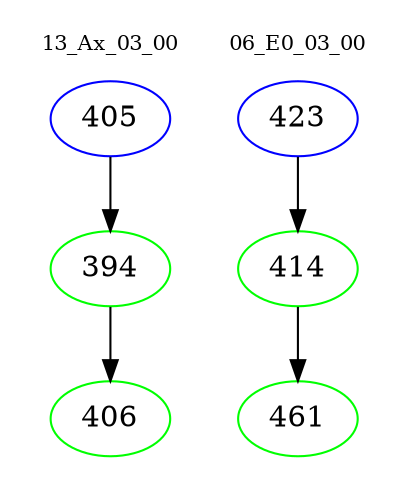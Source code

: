 digraph{
subgraph cluster_0 {
color = white
label = "13_Ax_03_00";
fontsize=10;
T0_405 [label="405", color="blue"]
T0_405 -> T0_394 [color="black"]
T0_394 [label="394", color="green"]
T0_394 -> T0_406 [color="black"]
T0_406 [label="406", color="green"]
}
subgraph cluster_1 {
color = white
label = "06_E0_03_00";
fontsize=10;
T1_423 [label="423", color="blue"]
T1_423 -> T1_414 [color="black"]
T1_414 [label="414", color="green"]
T1_414 -> T1_461 [color="black"]
T1_461 [label="461", color="green"]
}
}
